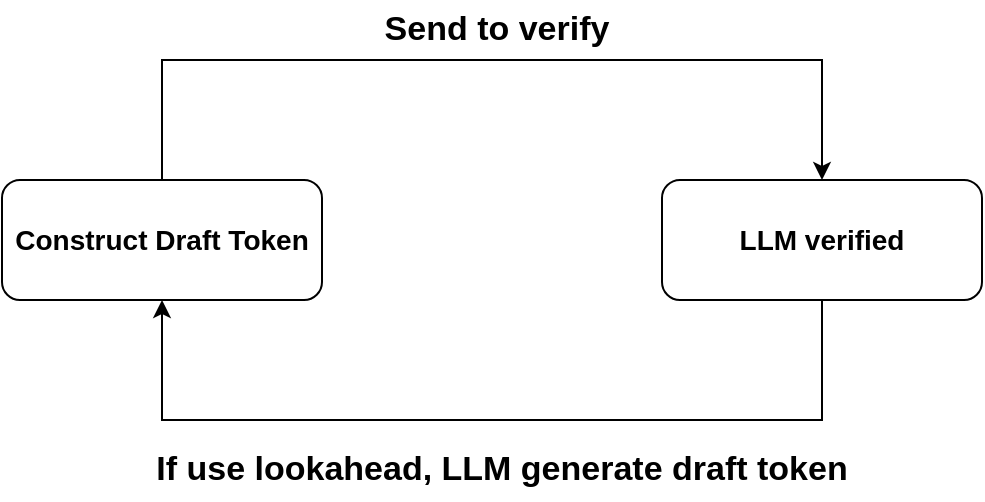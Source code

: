 <mxfile version="24.6.1" type="device">
  <diagram name="第 1 页" id="yrMvAgA0ixpfg7h-j8JQ">
    <mxGraphModel dx="1001" dy="744" grid="1" gridSize="10" guides="1" tooltips="1" connect="1" arrows="1" fold="1" page="1" pageScale="1" pageWidth="827" pageHeight="1169" math="0" shadow="0">
      <root>
        <mxCell id="0" />
        <mxCell id="1" parent="0" />
        <mxCell id="KLb7Ll-S_uITYMDN0asD-4" style="edgeStyle=orthogonalEdgeStyle;rounded=0;orthogonalLoop=1;jettySize=auto;html=1;exitX=0.5;exitY=0;exitDx=0;exitDy=0;entryX=0.5;entryY=0;entryDx=0;entryDy=0;" edge="1" parent="1" source="KLb7Ll-S_uITYMDN0asD-1" target="KLb7Ll-S_uITYMDN0asD-3">
          <mxGeometry relative="1" as="geometry">
            <Array as="points">
              <mxPoint x="220" y="240" />
              <mxPoint x="550" y="240" />
            </Array>
          </mxGeometry>
        </mxCell>
        <mxCell id="KLb7Ll-S_uITYMDN0asD-1" value="Construct Draft Token" style="rounded=1;whiteSpace=wrap;html=1;fontStyle=1;fontSize=14;" vertex="1" parent="1">
          <mxGeometry x="140" y="300" width="160" height="60" as="geometry" />
        </mxCell>
        <mxCell id="KLb7Ll-S_uITYMDN0asD-5" style="edgeStyle=orthogonalEdgeStyle;rounded=0;orthogonalLoop=1;jettySize=auto;html=1;exitX=0.5;exitY=1;exitDx=0;exitDy=0;entryX=0.5;entryY=1;entryDx=0;entryDy=0;" edge="1" parent="1" source="KLb7Ll-S_uITYMDN0asD-3" target="KLb7Ll-S_uITYMDN0asD-1">
          <mxGeometry relative="1" as="geometry">
            <Array as="points">
              <mxPoint x="550" y="420" />
              <mxPoint x="220" y="420" />
            </Array>
          </mxGeometry>
        </mxCell>
        <mxCell id="KLb7Ll-S_uITYMDN0asD-3" value="LLM verified" style="rounded=1;whiteSpace=wrap;html=1;fontStyle=1;fontSize=14;" vertex="1" parent="1">
          <mxGeometry x="470" y="300" width="160" height="60" as="geometry" />
        </mxCell>
        <mxCell id="KLb7Ll-S_uITYMDN0asD-6" value="If use lookahead, LLM generate draft token" style="text;html=1;align=center;verticalAlign=middle;whiteSpace=wrap;rounded=0;fontSize=17;fontStyle=1" vertex="1" parent="1">
          <mxGeometry x="200" y="430" width="380" height="30" as="geometry" />
        </mxCell>
        <mxCell id="KLb7Ll-S_uITYMDN0asD-8" value="Send to verify" style="text;html=1;align=center;verticalAlign=middle;whiteSpace=wrap;rounded=0;fontSize=17;fontStyle=1" vertex="1" parent="1">
          <mxGeometry x="308.5" y="210" width="157" height="30" as="geometry" />
        </mxCell>
      </root>
    </mxGraphModel>
  </diagram>
</mxfile>
